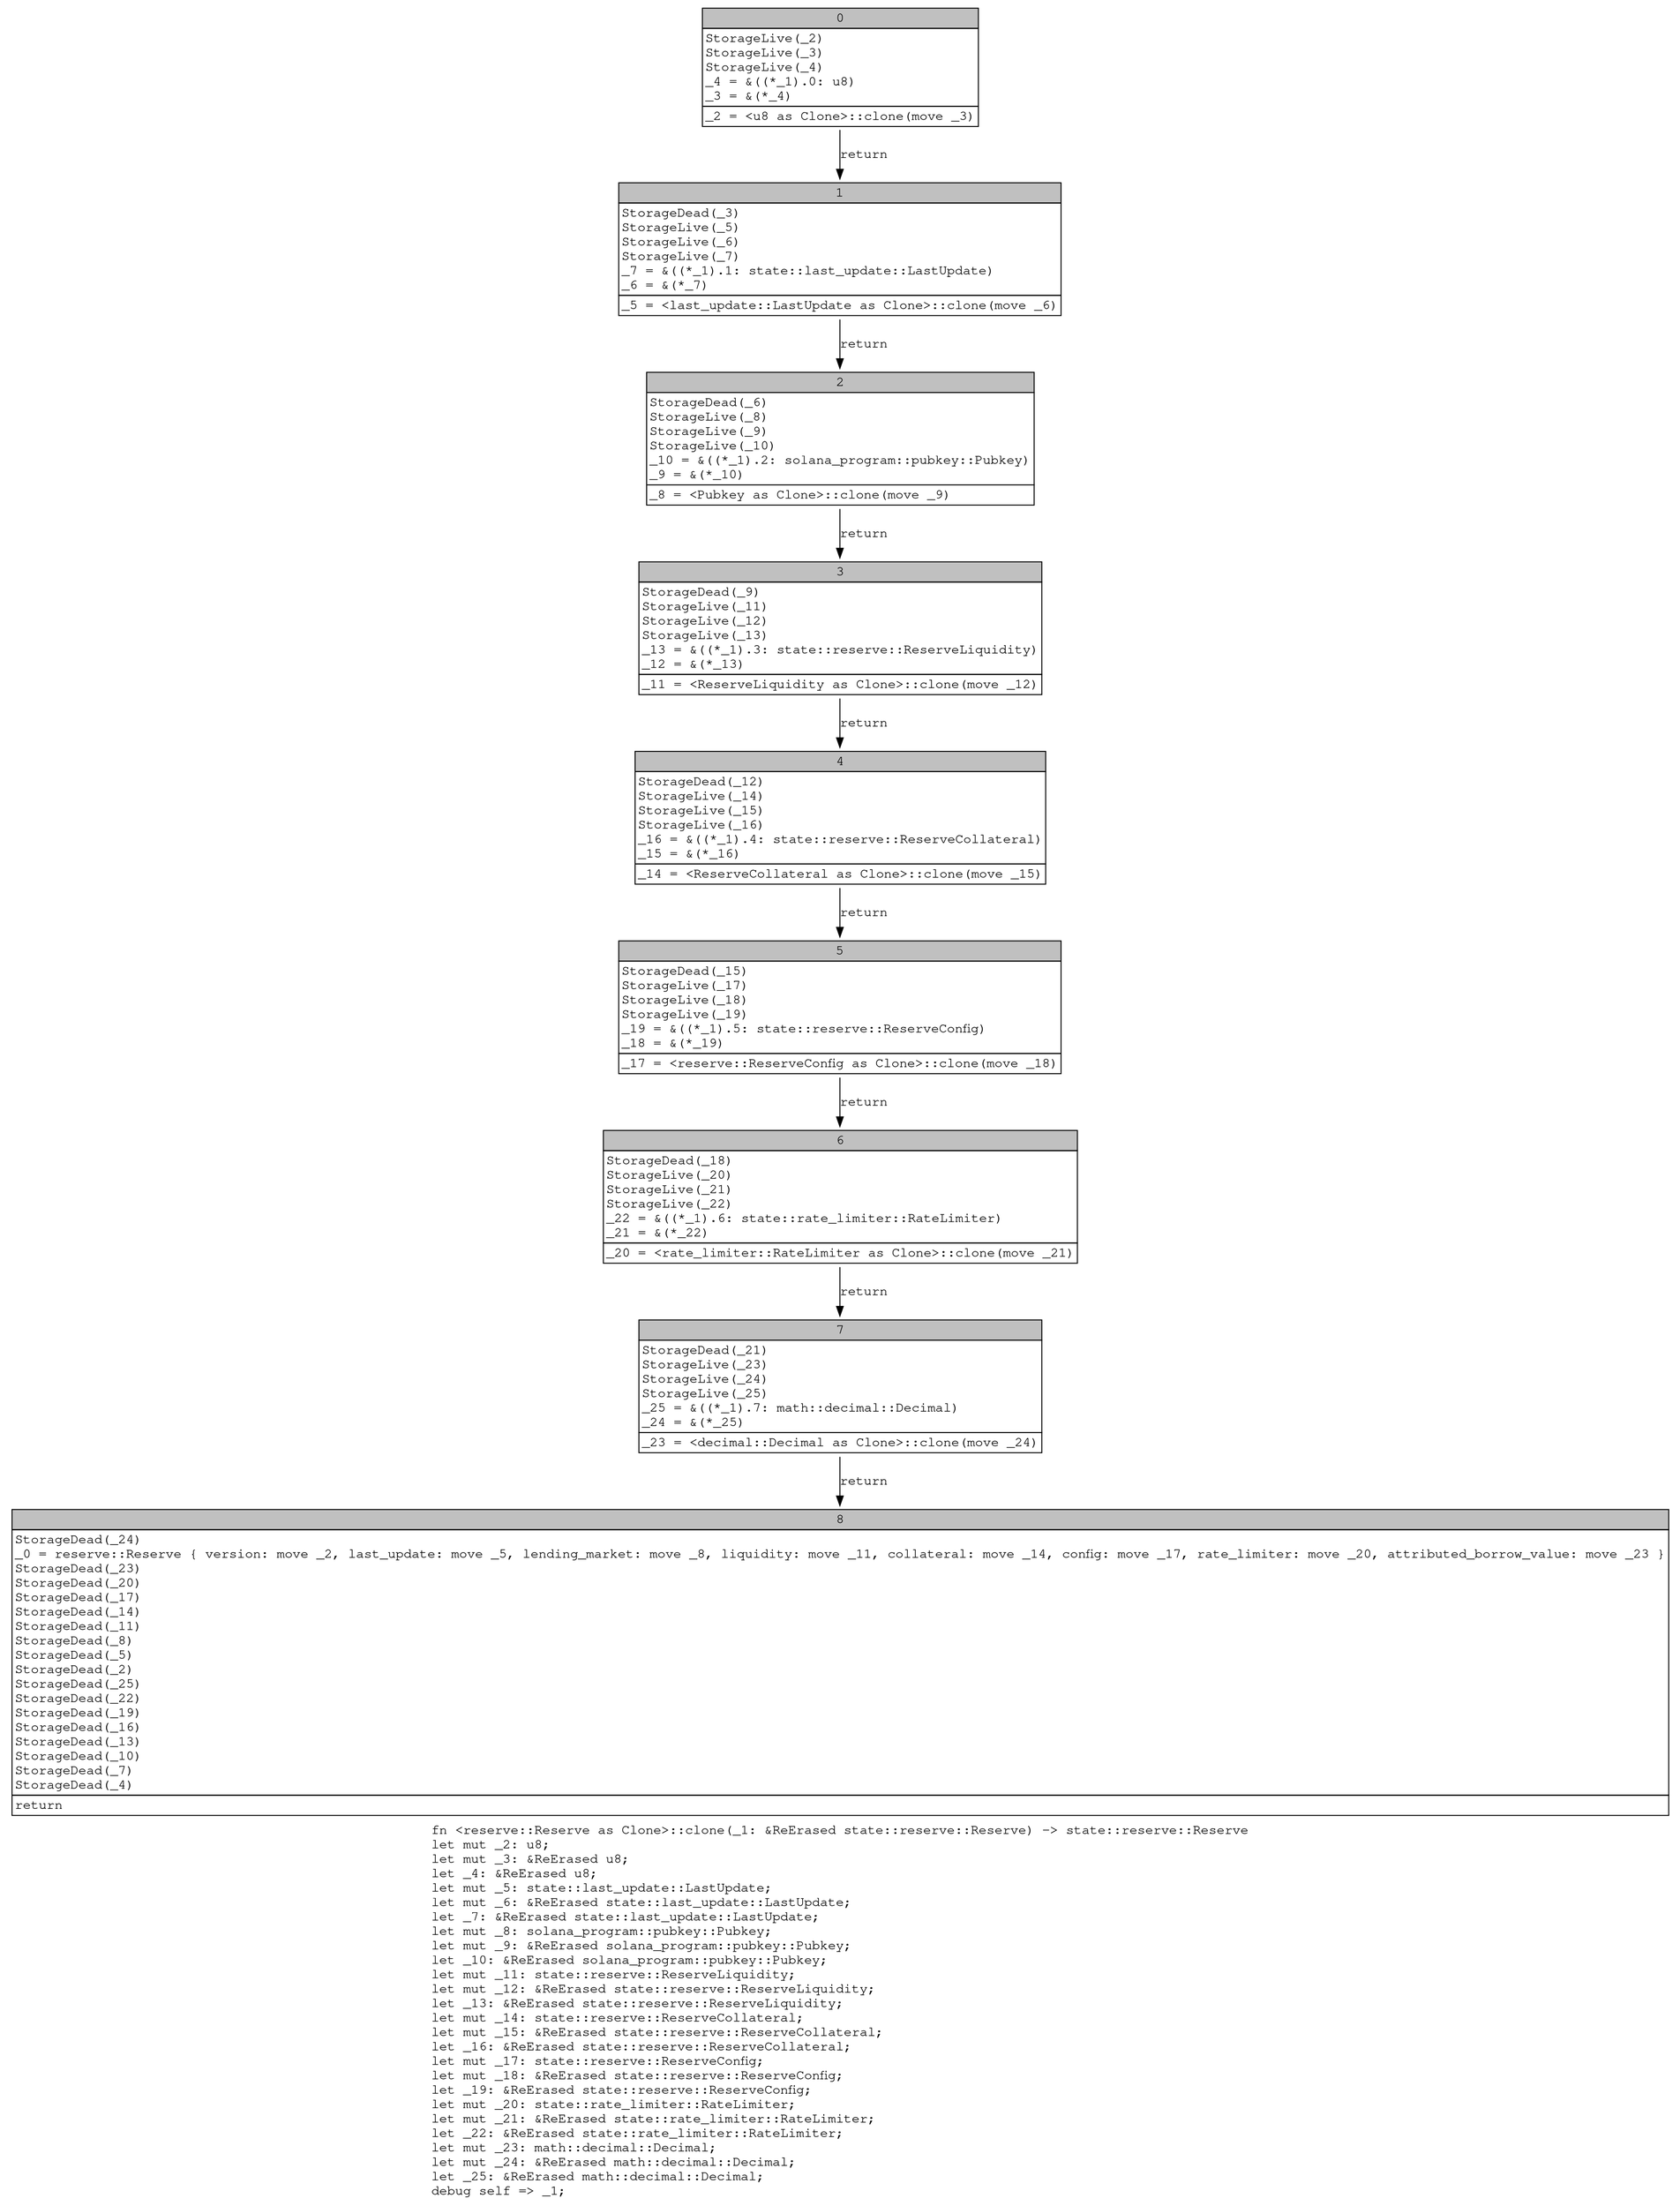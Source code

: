 digraph Mir_0_2260 {
    graph [fontname="Courier, monospace"];
    node [fontname="Courier, monospace"];
    edge [fontname="Courier, monospace"];
    label=<fn &lt;reserve::Reserve as Clone&gt;::clone(_1: &amp;ReErased state::reserve::Reserve) -&gt; state::reserve::Reserve<br align="left"/>let mut _2: u8;<br align="left"/>let mut _3: &amp;ReErased u8;<br align="left"/>let _4: &amp;ReErased u8;<br align="left"/>let mut _5: state::last_update::LastUpdate;<br align="left"/>let mut _6: &amp;ReErased state::last_update::LastUpdate;<br align="left"/>let _7: &amp;ReErased state::last_update::LastUpdate;<br align="left"/>let mut _8: solana_program::pubkey::Pubkey;<br align="left"/>let mut _9: &amp;ReErased solana_program::pubkey::Pubkey;<br align="left"/>let _10: &amp;ReErased solana_program::pubkey::Pubkey;<br align="left"/>let mut _11: state::reserve::ReserveLiquidity;<br align="left"/>let mut _12: &amp;ReErased state::reserve::ReserveLiquidity;<br align="left"/>let _13: &amp;ReErased state::reserve::ReserveLiquidity;<br align="left"/>let mut _14: state::reserve::ReserveCollateral;<br align="left"/>let mut _15: &amp;ReErased state::reserve::ReserveCollateral;<br align="left"/>let _16: &amp;ReErased state::reserve::ReserveCollateral;<br align="left"/>let mut _17: state::reserve::ReserveConfig;<br align="left"/>let mut _18: &amp;ReErased state::reserve::ReserveConfig;<br align="left"/>let _19: &amp;ReErased state::reserve::ReserveConfig;<br align="left"/>let mut _20: state::rate_limiter::RateLimiter;<br align="left"/>let mut _21: &amp;ReErased state::rate_limiter::RateLimiter;<br align="left"/>let _22: &amp;ReErased state::rate_limiter::RateLimiter;<br align="left"/>let mut _23: math::decimal::Decimal;<br align="left"/>let mut _24: &amp;ReErased math::decimal::Decimal;<br align="left"/>let _25: &amp;ReErased math::decimal::Decimal;<br align="left"/>debug self =&gt; _1;<br align="left"/>>;
    bb0__0_2260 [shape="none", label=<<table border="0" cellborder="1" cellspacing="0"><tr><td bgcolor="gray" align="center" colspan="1">0</td></tr><tr><td align="left" balign="left">StorageLive(_2)<br/>StorageLive(_3)<br/>StorageLive(_4)<br/>_4 = &amp;((*_1).0: u8)<br/>_3 = &amp;(*_4)<br/></td></tr><tr><td align="left">_2 = &lt;u8 as Clone&gt;::clone(move _3)</td></tr></table>>];
    bb1__0_2260 [shape="none", label=<<table border="0" cellborder="1" cellspacing="0"><tr><td bgcolor="gray" align="center" colspan="1">1</td></tr><tr><td align="left" balign="left">StorageDead(_3)<br/>StorageLive(_5)<br/>StorageLive(_6)<br/>StorageLive(_7)<br/>_7 = &amp;((*_1).1: state::last_update::LastUpdate)<br/>_6 = &amp;(*_7)<br/></td></tr><tr><td align="left">_5 = &lt;last_update::LastUpdate as Clone&gt;::clone(move _6)</td></tr></table>>];
    bb2__0_2260 [shape="none", label=<<table border="0" cellborder="1" cellspacing="0"><tr><td bgcolor="gray" align="center" colspan="1">2</td></tr><tr><td align="left" balign="left">StorageDead(_6)<br/>StorageLive(_8)<br/>StorageLive(_9)<br/>StorageLive(_10)<br/>_10 = &amp;((*_1).2: solana_program::pubkey::Pubkey)<br/>_9 = &amp;(*_10)<br/></td></tr><tr><td align="left">_8 = &lt;Pubkey as Clone&gt;::clone(move _9)</td></tr></table>>];
    bb3__0_2260 [shape="none", label=<<table border="0" cellborder="1" cellspacing="0"><tr><td bgcolor="gray" align="center" colspan="1">3</td></tr><tr><td align="left" balign="left">StorageDead(_9)<br/>StorageLive(_11)<br/>StorageLive(_12)<br/>StorageLive(_13)<br/>_13 = &amp;((*_1).3: state::reserve::ReserveLiquidity)<br/>_12 = &amp;(*_13)<br/></td></tr><tr><td align="left">_11 = &lt;ReserveLiquidity as Clone&gt;::clone(move _12)</td></tr></table>>];
    bb4__0_2260 [shape="none", label=<<table border="0" cellborder="1" cellspacing="0"><tr><td bgcolor="gray" align="center" colspan="1">4</td></tr><tr><td align="left" balign="left">StorageDead(_12)<br/>StorageLive(_14)<br/>StorageLive(_15)<br/>StorageLive(_16)<br/>_16 = &amp;((*_1).4: state::reserve::ReserveCollateral)<br/>_15 = &amp;(*_16)<br/></td></tr><tr><td align="left">_14 = &lt;ReserveCollateral as Clone&gt;::clone(move _15)</td></tr></table>>];
    bb5__0_2260 [shape="none", label=<<table border="0" cellborder="1" cellspacing="0"><tr><td bgcolor="gray" align="center" colspan="1">5</td></tr><tr><td align="left" balign="left">StorageDead(_15)<br/>StorageLive(_17)<br/>StorageLive(_18)<br/>StorageLive(_19)<br/>_19 = &amp;((*_1).5: state::reserve::ReserveConfig)<br/>_18 = &amp;(*_19)<br/></td></tr><tr><td align="left">_17 = &lt;reserve::ReserveConfig as Clone&gt;::clone(move _18)</td></tr></table>>];
    bb6__0_2260 [shape="none", label=<<table border="0" cellborder="1" cellspacing="0"><tr><td bgcolor="gray" align="center" colspan="1">6</td></tr><tr><td align="left" balign="left">StorageDead(_18)<br/>StorageLive(_20)<br/>StorageLive(_21)<br/>StorageLive(_22)<br/>_22 = &amp;((*_1).6: state::rate_limiter::RateLimiter)<br/>_21 = &amp;(*_22)<br/></td></tr><tr><td align="left">_20 = &lt;rate_limiter::RateLimiter as Clone&gt;::clone(move _21)</td></tr></table>>];
    bb7__0_2260 [shape="none", label=<<table border="0" cellborder="1" cellspacing="0"><tr><td bgcolor="gray" align="center" colspan="1">7</td></tr><tr><td align="left" balign="left">StorageDead(_21)<br/>StorageLive(_23)<br/>StorageLive(_24)<br/>StorageLive(_25)<br/>_25 = &amp;((*_1).7: math::decimal::Decimal)<br/>_24 = &amp;(*_25)<br/></td></tr><tr><td align="left">_23 = &lt;decimal::Decimal as Clone&gt;::clone(move _24)</td></tr></table>>];
    bb8__0_2260 [shape="none", label=<<table border="0" cellborder="1" cellspacing="0"><tr><td bgcolor="gray" align="center" colspan="1">8</td></tr><tr><td align="left" balign="left">StorageDead(_24)<br/>_0 = reserve::Reserve { version: move _2, last_update: move _5, lending_market: move _8, liquidity: move _11, collateral: move _14, config: move _17, rate_limiter: move _20, attributed_borrow_value: move _23 }<br/>StorageDead(_23)<br/>StorageDead(_20)<br/>StorageDead(_17)<br/>StorageDead(_14)<br/>StorageDead(_11)<br/>StorageDead(_8)<br/>StorageDead(_5)<br/>StorageDead(_2)<br/>StorageDead(_25)<br/>StorageDead(_22)<br/>StorageDead(_19)<br/>StorageDead(_16)<br/>StorageDead(_13)<br/>StorageDead(_10)<br/>StorageDead(_7)<br/>StorageDead(_4)<br/></td></tr><tr><td align="left">return</td></tr></table>>];
    bb0__0_2260 -> bb1__0_2260 [label="return"];
    bb1__0_2260 -> bb2__0_2260 [label="return"];
    bb2__0_2260 -> bb3__0_2260 [label="return"];
    bb3__0_2260 -> bb4__0_2260 [label="return"];
    bb4__0_2260 -> bb5__0_2260 [label="return"];
    bb5__0_2260 -> bb6__0_2260 [label="return"];
    bb6__0_2260 -> bb7__0_2260 [label="return"];
    bb7__0_2260 -> bb8__0_2260 [label="return"];
}
